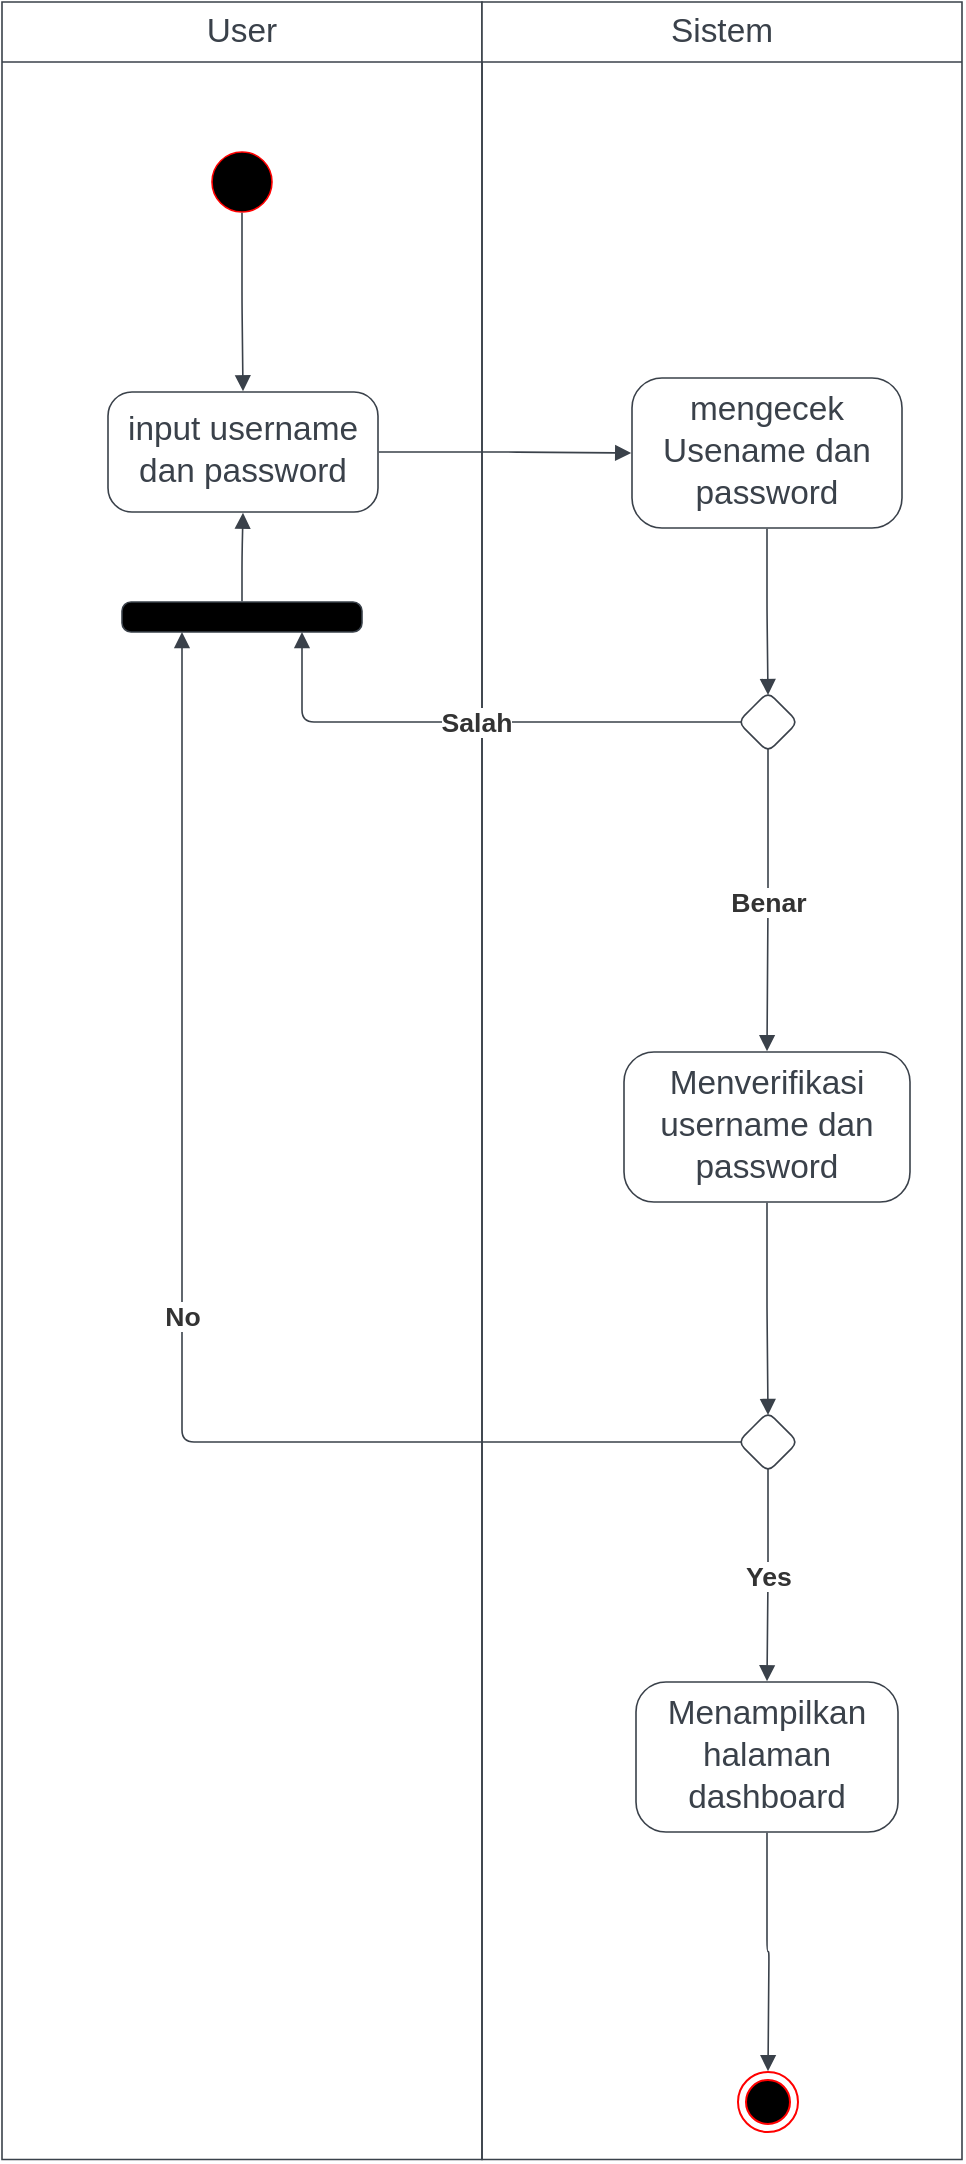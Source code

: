 <mxfile version="21.1.4" type="github" pages="2">
  <diagram name="Page-1" id="GmFtkJCidTMTxOJwpe9g">
    <mxGraphModel dx="1050" dy="541" grid="1" gridSize="10" guides="1" tooltips="1" connect="1" arrows="1" fold="1" page="1" pageScale="1" pageWidth="850" pageHeight="1100" math="0" shadow="0">
      <root>
        <mxCell id="0" />
        <mxCell id="1" parent="0" />
        <mxCell id="xtsd_CawFZIZJIQlBOCX-1" value="" style="fillColor=none;strokeColor=none;pointerEvents=0;fontStyle=0;html=1;whiteSpace=wrap;container=1;collapsible=0;childLayout=stackLayout;resizeParent=1;dropTarget=0;fontSize=13;spacing=0;strokeOpacity=100;rounded=1;absoluteArcSize=1;arcSize=9;strokeWidth=0.8;" vertex="1" parent="1">
          <mxGeometry x="225" y="165" width="240" height="1078.75" as="geometry" />
        </mxCell>
        <mxCell id="xtsd_CawFZIZJIQlBOCX-2" value="User" style="swimlane;html=1;whiteSpace=wrap;connectable=0;fontStyle=0;startSize=30;dropTarget=0;rounded=0;spacing=0;strokeColor=#3a414a;strokeOpacity=100;strokeWidth=0.8;container=1;pointerEvents=0;collapsible=0;recursiveResize=0;fontSize=16.7;fontColor=#3a414a;" vertex="1" parent="xtsd_CawFZIZJIQlBOCX-1">
          <mxGeometry width="240" height="1078.75" as="geometry" />
        </mxCell>
        <mxCell id="xtsd_CawFZIZJIQlBOCX-3" value="" style="fillColor=none;strokeColor=none;pointerEvents=0;fontStyle=0;html=1;whiteSpace=wrap;container=1;collapsible=0;childLayout=stackLayout;resizeParent=1;dropTarget=0;fontSize=13;spacing=0;strokeOpacity=100;rounded=1;absoluteArcSize=1;arcSize=9;strokeWidth=0.8;" vertex="1" parent="1">
          <mxGeometry x="465" y="165" width="240" height="1078.75" as="geometry" />
        </mxCell>
        <mxCell id="xtsd_CawFZIZJIQlBOCX-4" value="Sistem" style="swimlane;html=1;whiteSpace=wrap;connectable=0;fontStyle=0;startSize=30;dropTarget=0;rounded=0;spacing=0;strokeColor=#3a414a;strokeOpacity=100;strokeWidth=0.8;container=1;pointerEvents=0;collapsible=0;recursiveResize=0;fontSize=16.7;fontColor=#3a414a;" vertex="1" parent="xtsd_CawFZIZJIQlBOCX-3">
          <mxGeometry width="240" height="1078.75" as="geometry" />
        </mxCell>
        <mxCell id="xtsd_CawFZIZJIQlBOCX-5" value="" style="html=1;overflow=block;blockSpacing=1;whiteSpace=wrap;ellipse;fillColor=#000000;fontSize=13;spacing=0;strokeColor=#FF0000;strokeOpacity=100;rounded=1;absoluteArcSize=1;arcSize=9;strokeWidth=0.8;lucidId=6C6LS0C.vJaK;" vertex="1" parent="1">
          <mxGeometry x="330" y="240" width="30" height="30" as="geometry" />
        </mxCell>
        <mxCell id="xtsd_CawFZIZJIQlBOCX-6" value="&lt;div style=&quot;display: flex; justify-content: center; text-align: center; align-items: baseline; font-size: 0; line-height: 1.25;margin-top: -2px;&quot;&gt;&lt;span&gt;&lt;span style=&quot;font-size:16.7px;color:#3a414a;&quot;&gt;input username dan password&lt;/span&gt;&lt;/span&gt;&lt;/div&gt;" style="rounded=1;arcSize=20;whiteSpace=wrap;overflow=block;blockSpacing=1;html=1;fontSize=13;spacing=0;strokeColor=#3a414a;strokeOpacity=100;strokeWidth=0.8;" vertex="1" parent="1">
          <mxGeometry x="278" y="360" width="135" height="60" as="geometry" />
        </mxCell>
        <mxCell id="xtsd_CawFZIZJIQlBOCX-7" value="&lt;div style=&quot;display: flex; justify-content: center; text-align: center; align-items: baseline; font-size: 0; line-height: 1.25;margin-top: -2px;&quot;&gt;&lt;span&gt;&lt;span style=&quot;font-size:16.7px;color:#3a414a;&quot;&gt;mengecek Usename dan password&lt;/span&gt;&lt;/span&gt;&lt;/div&gt;" style="rounded=1;arcSize=20;whiteSpace=wrap;overflow=block;blockSpacing=1;html=1;fontSize=13;spacing=0;strokeColor=#3a414a;strokeOpacity=100;strokeWidth=0.8;" vertex="1" parent="1">
          <mxGeometry x="540" y="353" width="135" height="75" as="geometry" />
        </mxCell>
        <mxCell id="xtsd_CawFZIZJIQlBOCX-8" value="" style="html=1;jettySize=18;whiteSpace=wrap;fontSize=13;strokeColor=#3a414a;strokeOpacity=100;strokeWidth=0.8;rounded=1;arcSize=12;edgeStyle=orthogonalEdgeStyle;startArrow=none;endArrow=block;endFill=1;exitX=0.5;exitY=1.013;exitPerimeter=0;entryX=0.5;entryY=-0.006;entryPerimeter=0;lucidId=LH6LDHy.SX9O;" edge="1" parent="1" source="xtsd_CawFZIZJIQlBOCX-5" target="xtsd_CawFZIZJIQlBOCX-6">
          <mxGeometry width="100" height="100" relative="1" as="geometry">
            <Array as="points" />
          </mxGeometry>
        </mxCell>
        <mxCell id="xtsd_CawFZIZJIQlBOCX-9" value="" style="html=1;jettySize=18;whiteSpace=wrap;fontSize=13;strokeColor=#3a414a;strokeOpacity=100;strokeWidth=0.8;rounded=1;arcSize=12;edgeStyle=orthogonalEdgeStyle;startArrow=none;endArrow=block;endFill=1;exitX=1.003;exitY=0.5;exitPerimeter=0;entryX=-0.003;entryY=0.5;entryPerimeter=0;lucidId=OH6LhLTKJwkX;" edge="1" parent="1" source="xtsd_CawFZIZJIQlBOCX-6" target="xtsd_CawFZIZJIQlBOCX-7">
          <mxGeometry width="100" height="100" relative="1" as="geometry">
            <Array as="points" />
          </mxGeometry>
        </mxCell>
        <mxCell id="xtsd_CawFZIZJIQlBOCX-10" value="" style="html=1;overflow=block;blockSpacing=1;whiteSpace=wrap;shape=rhombus;fontSize=13;spacing=0;strokeColor=#3a414a;strokeOpacity=100;rounded=1;absoluteArcSize=1;arcSize=9;strokeWidth=0.8;lucidId=YH6LPpz3KE2Y;" vertex="1" parent="1">
          <mxGeometry x="593" y="510" width="30" height="30" as="geometry" />
        </mxCell>
        <mxCell id="xtsd_CawFZIZJIQlBOCX-11" value="" style="html=1;jettySize=18;whiteSpace=wrap;fontSize=13;strokeColor=#3a414a;strokeOpacity=100;strokeWidth=0.8;rounded=1;arcSize=12;edgeStyle=orthogonalEdgeStyle;startArrow=none;endArrow=block;endFill=1;exitX=0.5;exitY=1.005;exitPerimeter=0;entryX=0.5;entryY=0.05;entryPerimeter=0;lucidId=2H6LCRGqpR-H;" edge="1" parent="1" source="xtsd_CawFZIZJIQlBOCX-7" target="xtsd_CawFZIZJIQlBOCX-10">
          <mxGeometry width="100" height="100" relative="1" as="geometry">
            <Array as="points" />
          </mxGeometry>
        </mxCell>
        <mxCell id="xtsd_CawFZIZJIQlBOCX-12" value="" style="html=1;jettySize=18;whiteSpace=wrap;fontSize=13.3;fontColor=#333333;fontStyle=1;strokeColor=#3a414a;strokeOpacity=100;strokeWidth=0.8;rounded=1;arcSize=12;edgeStyle=orthogonalEdgeStyle;startArrow=none;endArrow=block;endFill=1;exitX=0.5;exitY=0.95;exitPerimeter=0;entryX=0.5;entryY=-0.005;entryPerimeter=0;lucidId=7H6LPeJtjO~q;" edge="1" parent="1" source="xtsd_CawFZIZJIQlBOCX-10" target="xtsd_CawFZIZJIQlBOCX-14">
          <mxGeometry width="100" height="100" relative="1" as="geometry">
            <Array as="points" />
          </mxGeometry>
        </mxCell>
        <mxCell id="xtsd_CawFZIZJIQlBOCX-13" value="Benar" style="text;html=1;resizable=0;labelBackgroundColor=default;align=center;verticalAlign=middle;fontStyle=1;fontColor=#333333;fontSize=13.3;" vertex="1" parent="xtsd_CawFZIZJIQlBOCX-12">
          <mxGeometry relative="1" as="geometry" />
        </mxCell>
        <mxCell id="xtsd_CawFZIZJIQlBOCX-14" value="&lt;div style=&quot;display: flex; justify-content: center; text-align: center; align-items: baseline; font-size: 0; line-height: 1.25;margin-top: -2px;&quot;&gt;&lt;span&gt;&lt;span style=&quot;font-size:16.7px;color:#3a414a;&quot;&gt;Menverifikasi username dan password &lt;/span&gt;&lt;/span&gt;&lt;/div&gt;" style="rounded=1;arcSize=20;whiteSpace=wrap;overflow=block;blockSpacing=1;html=1;fontSize=13;spacing=0;strokeColor=#3a414a;strokeOpacity=100;strokeWidth=0.8;" vertex="1" parent="1">
          <mxGeometry x="536" y="690" width="143" height="75" as="geometry" />
        </mxCell>
        <mxCell id="xtsd_CawFZIZJIQlBOCX-15" value="" style="html=1;overflow=block;blockSpacing=1;whiteSpace=wrap;shape=rhombus;fontSize=13;spacing=0;strokeColor=#3a414a;strokeOpacity=100;rounded=1;absoluteArcSize=1;arcSize=9;strokeWidth=0.8;lucidId=rK6LPUkktGsR;" vertex="1" parent="1">
          <mxGeometry x="593" y="870" width="30" height="30" as="geometry" />
        </mxCell>
        <mxCell id="xtsd_CawFZIZJIQlBOCX-16" value="" style="html=1;jettySize=18;whiteSpace=wrap;fontSize=13.3;fontColor=#333333;fontStyle=1;strokeColor=#3a414a;strokeOpacity=100;strokeWidth=0.8;rounded=1;arcSize=12;edgeStyle=orthogonalEdgeStyle;startArrow=none;endArrow=block;endFill=1;exitX=0.05;exitY=0.5;exitPerimeter=0;entryX=0.75;entryY=1;entryPerimeter=0;lucidId=YK6Ltbmd7Ewh;" edge="1" parent="1" source="xtsd_CawFZIZJIQlBOCX-10" target="xtsd_CawFZIZJIQlBOCX-21">
          <mxGeometry width="100" height="100" relative="1" as="geometry">
            <Array as="points" />
          </mxGeometry>
        </mxCell>
        <mxCell id="xtsd_CawFZIZJIQlBOCX-17" value="Salah" style="text;html=1;resizable=0;labelBackgroundColor=default;align=center;verticalAlign=middle;fontStyle=1;fontColor=#333333;fontSize=13.3;" vertex="1" parent="xtsd_CawFZIZJIQlBOCX-16">
          <mxGeometry relative="1" as="geometry" />
        </mxCell>
        <mxCell id="xtsd_CawFZIZJIQlBOCX-18" value="" style="html=1;jettySize=18;whiteSpace=wrap;fontSize=13;strokeColor=#3a414a;strokeOpacity=100;strokeWidth=0.8;rounded=1;arcSize=12;edgeStyle=orthogonalEdgeStyle;startArrow=none;endArrow=block;endFill=1;exitX=0.5;exitY=1.005;exitPerimeter=0;entryX=0.5;entryY=0.05;entryPerimeter=0;lucidId=2K6LYISjTUFE;" edge="1" parent="1" source="xtsd_CawFZIZJIQlBOCX-14" target="xtsd_CawFZIZJIQlBOCX-15">
          <mxGeometry width="100" height="100" relative="1" as="geometry">
            <Array as="points" />
          </mxGeometry>
        </mxCell>
        <mxCell id="xtsd_CawFZIZJIQlBOCX-19" value="" style="html=1;jettySize=18;whiteSpace=wrap;fontSize=13.3;fontColor=#333333;fontStyle=1;strokeColor=#3a414a;strokeOpacity=100;strokeWidth=0.8;rounded=1;arcSize=12;edgeStyle=orthogonalEdgeStyle;startArrow=none;endArrow=block;endFill=1;exitX=0.5;exitY=0.95;exitPerimeter=0;entryX=0.5;entryY=-0.005;entryPerimeter=0;lucidId=8K6Loswvo1sq;" edge="1" parent="1" source="xtsd_CawFZIZJIQlBOCX-15" target="xtsd_CawFZIZJIQlBOCX-25">
          <mxGeometry width="100" height="100" relative="1" as="geometry">
            <Array as="points" />
          </mxGeometry>
        </mxCell>
        <mxCell id="xtsd_CawFZIZJIQlBOCX-20" value="Yes" style="text;html=1;resizable=0;labelBackgroundColor=default;align=center;verticalAlign=middle;fontStyle=1;fontColor=#333333;fontSize=13.3;" vertex="1" parent="xtsd_CawFZIZJIQlBOCX-19">
          <mxGeometry relative="1" as="geometry" />
        </mxCell>
        <mxCell id="xtsd_CawFZIZJIQlBOCX-21" value="" style="html=1;overflow=block;blockSpacing=1;whiteSpace=wrap;fillColor=#000000;fontSize=13;spacing=0;strokeColor=#3a414a;strokeOpacity=100;rounded=1;absoluteArcSize=1;arcSize=9;strokeWidth=0.8;lucidId=5O6LasLw4X9Y;" vertex="1" parent="1">
          <mxGeometry x="285" y="465" width="120" height="15" as="geometry" />
        </mxCell>
        <mxCell id="xtsd_CawFZIZJIQlBOCX-22" value="" style="html=1;jettySize=18;whiteSpace=wrap;fontSize=13.3;fontColor=#333333;fontStyle=1;strokeColor=#3a414a;strokeOpacity=100;strokeWidth=0.8;rounded=1;arcSize=12;edgeStyle=orthogonalEdgeStyle;startArrow=none;endArrow=block;endFill=1;exitX=0.05;exitY=0.5;exitPerimeter=0;entryX=0.25;entryY=1;entryPerimeter=0;lucidId=qP6Lr2VeCsY4;" edge="1" parent="1" source="xtsd_CawFZIZJIQlBOCX-15" target="xtsd_CawFZIZJIQlBOCX-21">
          <mxGeometry width="100" height="100" relative="1" as="geometry">
            <Array as="points" />
          </mxGeometry>
        </mxCell>
        <mxCell id="xtsd_CawFZIZJIQlBOCX-23" value="No" style="text;html=1;resizable=0;labelBackgroundColor=default;align=center;verticalAlign=middle;fontStyle=1;fontColor=#333333;fontSize=13.3;" vertex="1" parent="xtsd_CawFZIZJIQlBOCX-22">
          <mxGeometry relative="1" as="geometry" />
        </mxCell>
        <mxCell id="xtsd_CawFZIZJIQlBOCX-24" value="" style="html=1;jettySize=18;whiteSpace=wrap;fontSize=13;strokeColor=#3a414a;strokeOpacity=100;strokeWidth=0.8;rounded=1;arcSize=12;edgeStyle=orthogonalEdgeStyle;startArrow=none;endArrow=block;endFill=1;exitX=0.5;exitY=-0.025;exitPerimeter=0;entryX=0.5;entryY=1.006;entryPerimeter=0;lucidId=sP6LZ-V7ZHV0;" edge="1" parent="1" source="xtsd_CawFZIZJIQlBOCX-21" target="xtsd_CawFZIZJIQlBOCX-6">
          <mxGeometry width="100" height="100" relative="1" as="geometry">
            <Array as="points" />
          </mxGeometry>
        </mxCell>
        <mxCell id="xtsd_CawFZIZJIQlBOCX-25" value="&lt;div style=&quot;display: flex; justify-content: center; text-align: center; align-items: baseline; font-size: 0; line-height: 1.25;margin-top: -2px;&quot;&gt;&lt;span&gt;&lt;span style=&quot;font-size:16.7px;color:#3a414a;&quot;&gt;Menampilkan halaman dashboard&lt;/span&gt;&lt;/span&gt;&lt;/div&gt;" style="rounded=1;arcSize=20;whiteSpace=wrap;overflow=block;blockSpacing=1;html=1;fontSize=13;spacing=0;strokeColor=#3a414a;strokeOpacity=100;strokeWidth=0.8;" vertex="1" parent="1">
          <mxGeometry x="542" y="1005" width="131" height="75" as="geometry" />
        </mxCell>
        <mxCell id="xtsd_CawFZIZJIQlBOCX-26" value="" style="html=1;jettySize=18;whiteSpace=wrap;fontSize=13;strokeColor=#3a414a;strokeOpacity=100;strokeWidth=0.8;rounded=1;arcSize=12;edgeStyle=orthogonalEdgeStyle;startArrow=none;endArrow=block;endFill=1;exitX=0.5;exitY=1.005;exitPerimeter=0;entryX=0.5;entryY=-0.013;entryPerimeter=0;lucidId=AQ6Lvy33gR5P;" edge="1" parent="1" source="xtsd_CawFZIZJIQlBOCX-25">
          <mxGeometry width="100" height="100" relative="1" as="geometry">
            <Array as="points" />
            <mxPoint x="608" y="1199.61" as="targetPoint" />
          </mxGeometry>
        </mxCell>
        <mxCell id="xtsd_CawFZIZJIQlBOCX-27" value="" style="ellipse;html=1;shape=endState;fillColor=#000000;strokeColor=#ff0000;" vertex="1" parent="1">
          <mxGeometry x="593" y="1200" width="30" height="30" as="geometry" />
        </mxCell>
      </root>
    </mxGraphModel>
  </diagram>
  <diagram id="LGC08f7eszh7wGB709hu" name="Page-2">
    <mxGraphModel dx="1050" dy="541" grid="1" gridSize="10" guides="1" tooltips="1" connect="1" arrows="1" fold="1" page="1" pageScale="1" pageWidth="850" pageHeight="1100" math="0" shadow="0">
      <root>
        <mxCell id="0" />
        <mxCell id="1" parent="0" />
        <mxCell id="0xgky_BF-MWJoNnFOsaU-1" value="" style="fillColor=none;strokeColor=none;pointerEvents=0;fontStyle=0;html=1;whiteSpace=wrap;container=1;collapsible=0;childLayout=stackLayout;resizeParent=1;dropTarget=0;fontSize=13;spacing=0;strokeOpacity=100;rounded=1;absoluteArcSize=1;arcSize=9;strokeWidth=0.8;" vertex="1" parent="1">
          <mxGeometry x="240" y="225" width="240" height="1108.75" as="geometry" />
        </mxCell>
        <mxCell id="0xgky_BF-MWJoNnFOsaU-2" value="Staff Penjualan" style="swimlane;html=1;whiteSpace=wrap;connectable=0;fontStyle=0;startSize=30;dropTarget=0;rounded=0;spacing=0;strokeColor=#3a414a;strokeOpacity=100;strokeWidth=0.8;container=1;pointerEvents=0;collapsible=0;recursiveResize=0;fontSize=16.7;fontColor=#3a414a;" vertex="1" parent="0xgky_BF-MWJoNnFOsaU-1">
          <mxGeometry width="240" height="1108.75" as="geometry" />
        </mxCell>
        <mxCell id="0xgky_BF-MWJoNnFOsaU-3" value="" style="fillColor=none;strokeColor=none;pointerEvents=0;fontStyle=0;html=1;whiteSpace=wrap;container=1;collapsible=0;childLayout=stackLayout;resizeParent=1;dropTarget=0;fontSize=13;spacing=0;strokeOpacity=100;rounded=1;absoluteArcSize=1;arcSize=9;strokeWidth=0.8;" vertex="1" parent="1">
          <mxGeometry x="480" y="225" width="240" height="1108.75" as="geometry" />
        </mxCell>
        <mxCell id="0xgky_BF-MWJoNnFOsaU-4" value="Sistem" style="swimlane;html=1;whiteSpace=wrap;connectable=0;fontStyle=0;startSize=30;dropTarget=0;rounded=0;spacing=0;strokeColor=#3a414a;strokeOpacity=100;strokeWidth=0.8;container=1;pointerEvents=0;collapsible=0;recursiveResize=0;fontSize=16.7;fontColor=#3a414a;" vertex="1" parent="0xgky_BF-MWJoNnFOsaU-3">
          <mxGeometry width="240" height="1108.75" as="geometry" />
        </mxCell>
        <mxCell id="0xgky_BF-MWJoNnFOsaU-5" value="" style="html=1;overflow=block;blockSpacing=1;whiteSpace=wrap;ellipse;fillColor=#000000;fontSize=13;spacing=0;strokeColor=#FF0000;strokeOpacity=100;rounded=1;absoluteArcSize=1;arcSize=9;strokeWidth=0.8;lucidId=q16L1mu7JEJM;" vertex="1" parent="1">
          <mxGeometry x="347.5" y="285" width="25" height="25" as="geometry" />
        </mxCell>
        <mxCell id="0xgky_BF-MWJoNnFOsaU-6" value="&lt;div style=&quot;display: flex; justify-content: center; text-align: center; align-items: baseline; font-size: 0; line-height: 1.25;margin-top: -2px;&quot;&gt;&lt;span&gt;&lt;span style=&quot;font-size:16.7px;color:#3a414a;&quot;&gt;Melihat pesanan yang masuk&lt;/span&gt;&lt;/span&gt;&lt;/div&gt;" style="rounded=1;arcSize=20;whiteSpace=wrap;overflow=block;blockSpacing=1;html=1;fontSize=13;spacing=0;strokeColor=#3a414a;strokeOpacity=100;strokeWidth=0.8;" vertex="1" parent="1">
          <mxGeometry x="293" y="375" width="135" height="60" as="geometry" />
        </mxCell>
        <mxCell id="0xgky_BF-MWJoNnFOsaU-7" value="" style="html=1;jettySize=18;whiteSpace=wrap;fontSize=13;strokeColor=#3a414a;strokeOpacity=100;strokeWidth=0.8;rounded=1;arcSize=12;edgeStyle=orthogonalEdgeStyle;startArrow=none;endArrow=block;endFill=1;exitX=0.5;exitY=1.013;exitPerimeter=0;entryX=0.5;entryY=-0.006;entryPerimeter=0;lucidId=z66LbxzcsQRL;" edge="1" parent="1" source="0xgky_BF-MWJoNnFOsaU-5" target="0xgky_BF-MWJoNnFOsaU-6">
          <mxGeometry width="100" height="100" relative="1" as="geometry">
            <Array as="points" />
          </mxGeometry>
        </mxCell>
        <mxCell id="0xgky_BF-MWJoNnFOsaU-8" value="" style="html=1;overflow=block;blockSpacing=1;whiteSpace=wrap;shape=rhombus;fontSize=13;spacing=0;strokeColor=#3a414a;strokeOpacity=100;rounded=1;absoluteArcSize=1;arcSize=9;strokeWidth=0.8;lucidId=F66Lh73EEj_6;" vertex="1" parent="1">
          <mxGeometry x="345" y="540" width="30" height="30" as="geometry" />
        </mxCell>
        <mxCell id="0xgky_BF-MWJoNnFOsaU-9" value="" style="html=1;jettySize=18;whiteSpace=wrap;fontSize=13;strokeColor=#3a414a;strokeOpacity=100;strokeWidth=0.8;rounded=1;arcSize=12;edgeStyle=orthogonalEdgeStyle;startArrow=none;endArrow=block;endFill=1;exitX=0.5;exitY=1.006;exitPerimeter=0;entryX=0.5;entryY=0.05;entryPerimeter=0;lucidId=.66LWYlRSWNM;" edge="1" parent="1" source="0xgky_BF-MWJoNnFOsaU-6" target="0xgky_BF-MWJoNnFOsaU-8">
          <mxGeometry width="100" height="100" relative="1" as="geometry">
            <Array as="points" />
          </mxGeometry>
        </mxCell>
        <mxCell id="0xgky_BF-MWJoNnFOsaU-10" value="" style="html=1;jettySize=18;whiteSpace=wrap;fontSize=13.3;fontColor=#333333;fontStyle=1;strokeColor=#3a414a;strokeOpacity=100;strokeWidth=0.8;rounded=1;arcSize=12;edgeStyle=orthogonalEdgeStyle;startArrow=none;endArrow=block;endFill=1;exitX=0.5;exitY=0.95;exitPerimeter=0;entryX=0.5;entryY=-0.006;entryPerimeter=0;lucidId=d76Lx10Tu7Fg;" edge="1" parent="1" source="0xgky_BF-MWJoNnFOsaU-8" target="0xgky_BF-MWJoNnFOsaU-15">
          <mxGeometry width="100" height="100" relative="1" as="geometry">
            <Array as="points" />
          </mxGeometry>
        </mxCell>
        <mxCell id="0xgky_BF-MWJoNnFOsaU-11" value="ada" style="text;html=1;resizable=0;labelBackgroundColor=default;align=center;verticalAlign=middle;fontStyle=1;fontColor=#333333;fontSize=13.3;" vertex="1" parent="0xgky_BF-MWJoNnFOsaU-10">
          <mxGeometry relative="1" as="geometry" />
        </mxCell>
        <mxCell id="0xgky_BF-MWJoNnFOsaU-12" value="&lt;div style=&quot;display: flex; justify-content: center; text-align: center; align-items: baseline; font-size: 0; line-height: 1.25;margin-top: -2px;&quot;&gt;&lt;span&gt;&lt;span style=&quot;font-size:16.7px;color:#3a414a;&quot;&gt;tidak ada pesanan&lt;/span&gt;&lt;/span&gt;&lt;/div&gt;" style="rounded=1;arcSize=20;whiteSpace=wrap;overflow=block;blockSpacing=1;html=1;fontSize=13;spacing=0;strokeColor=#3a414a;strokeOpacity=100;strokeWidth=0.8;" vertex="1" parent="1">
          <mxGeometry x="555" y="525" width="120" height="60" as="geometry" />
        </mxCell>
        <mxCell id="0xgky_BF-MWJoNnFOsaU-13" value="" style="html=1;jettySize=18;whiteSpace=wrap;fontSize=13.3;fontColor=#333333;fontStyle=1;strokeColor=#3a414a;strokeOpacity=100;strokeWidth=0.8;rounded=1;arcSize=12;edgeStyle=orthogonalEdgeStyle;startArrow=none;endArrow=block;endFill=1;exitX=0.95;exitY=0.5;exitPerimeter=0;entryX=-0.003;entryY=0.5;entryPerimeter=0;lucidId=vd7LyqYDy8Jr;" edge="1" parent="1" source="0xgky_BF-MWJoNnFOsaU-8" target="0xgky_BF-MWJoNnFOsaU-12">
          <mxGeometry width="100" height="100" relative="1" as="geometry">
            <Array as="points" />
          </mxGeometry>
        </mxCell>
        <mxCell id="0xgky_BF-MWJoNnFOsaU-14" value="tidak ada" style="text;html=1;resizable=0;labelBackgroundColor=default;align=center;verticalAlign=middle;fontStyle=1;fontColor=#333333;fontSize=13.3;" vertex="1" parent="0xgky_BF-MWJoNnFOsaU-13">
          <mxGeometry x="-0.175" relative="1" as="geometry" />
        </mxCell>
        <mxCell id="0xgky_BF-MWJoNnFOsaU-15" value="&lt;div style=&quot;display: flex; justify-content: center; text-align: center; align-items: baseline; font-size: 0; line-height: 1.25;margin-top: -2px;&quot;&gt;&lt;span&gt;&lt;span style=&quot;font-size:16.7px;color:#3a414a;&quot;&gt;melihat detail pesanan&lt;/span&gt;&lt;/span&gt;&lt;/div&gt;" style="rounded=1;arcSize=20;whiteSpace=wrap;overflow=block;blockSpacing=1;html=1;fontSize=13;spacing=0;strokeColor=#3a414a;strokeOpacity=100;strokeWidth=0.8;" vertex="1" parent="1">
          <mxGeometry x="300" y="690" width="120" height="60" as="geometry" />
        </mxCell>
        <mxCell id="0xgky_BF-MWJoNnFOsaU-16" value="&lt;div style=&quot;display: flex; justify-content: center; text-align: center; align-items: baseline; font-size: 0; line-height: 1.25;margin-top: -2px;&quot;&gt;&lt;span&gt;&lt;span style=&quot;font-size:16.7px;color:#3a414a;&quot;&gt;menampilkan detail pesanan&lt;/span&gt;&lt;/span&gt;&lt;/div&gt;" style="rounded=1;arcSize=20;whiteSpace=wrap;overflow=block;blockSpacing=1;html=1;fontSize=13;spacing=0;strokeColor=#3a414a;strokeOpacity=100;strokeWidth=0.8;" vertex="1" parent="1">
          <mxGeometry x="555" y="690" width="135" height="60" as="geometry" />
        </mxCell>
        <mxCell id="0xgky_BF-MWJoNnFOsaU-17" value="" style="html=1;jettySize=18;whiteSpace=wrap;fontSize=13;strokeColor=#3a414a;strokeOpacity=100;strokeWidth=0.8;rounded=1;arcSize=12;edgeStyle=orthogonalEdgeStyle;startArrow=none;endArrow=block;endFill=1;exitX=1.003;exitY=0.5;exitPerimeter=0;entryX=-0.003;entryY=0.5;entryPerimeter=0;lucidId=ve7Le.sZ9xoW;" edge="1" parent="1" source="0xgky_BF-MWJoNnFOsaU-15" target="0xgky_BF-MWJoNnFOsaU-16">
          <mxGeometry width="100" height="100" relative="1" as="geometry">
            <Array as="points" />
          </mxGeometry>
        </mxCell>
        <mxCell id="0xgky_BF-MWJoNnFOsaU-18" value="" style="html=1;jettySize=18;whiteSpace=wrap;fontSize=13;strokeColor=#3a414a;strokeOpacity=100;strokeWidth=0.8;rounded=1;arcSize=12;edgeStyle=orthogonalEdgeStyle;startArrow=none;endArrow=block;endFill=1;exitX=0.5;exitY=1.006;exitPerimeter=0;entryX=0.5;entryY=-0.006;entryPerimeter=0;lucidId=Hh7L_uubVYB8;" edge="1" parent="1" source="0xgky_BF-MWJoNnFOsaU-16" target="0xgky_BF-MWJoNnFOsaU-19">
          <mxGeometry width="100" height="100" relative="1" as="geometry">
            <Array as="points" />
          </mxGeometry>
        </mxCell>
        <mxCell id="0xgky_BF-MWJoNnFOsaU-19" value="&lt;div style=&quot;display: flex; justify-content: center; text-align: center; align-items: baseline; font-size: 0; line-height: 1.25;margin-top: -2px;&quot;&gt;&lt;span&gt;&lt;span style=&quot;font-size:16.7px;color:#3a414a;&quot;&gt;Memproses pesanan&lt;/span&gt;&lt;/span&gt;&lt;/div&gt;" style="rounded=1;arcSize=20;whiteSpace=wrap;overflow=block;blockSpacing=1;html=1;fontSize=13;spacing=0;strokeColor=#3a414a;strokeOpacity=100;strokeWidth=0.8;" vertex="1" parent="1">
          <mxGeometry x="300" y="900" width="120" height="60" as="geometry" />
        </mxCell>
        <mxCell id="0xgky_BF-MWJoNnFOsaU-20" value="&lt;div style=&quot;display: flex; justify-content: center; text-align: center; align-items: baseline; font-size: 0; line-height: 1.25;margin-top: -2px;&quot;&gt;&lt;span&gt;&lt;span style=&quot;font-size:16.7px;color:#3a414a;&quot;&gt;Memperbarui  status pesanan menjadi pesanan sedang diproses&lt;/span&gt;&lt;/span&gt;&lt;/div&gt;" style="rounded=1;arcSize=20;whiteSpace=wrap;overflow=block;blockSpacing=1;html=1;fontSize=13;spacing=0;strokeColor=#3a414a;strokeOpacity=100;strokeWidth=0.8;" vertex="1" parent="1">
          <mxGeometry x="544" y="885" width="158" height="98" as="geometry" />
        </mxCell>
        <mxCell id="0xgky_BF-MWJoNnFOsaU-21" value="" style="html=1;jettySize=18;whiteSpace=wrap;fontSize=13;strokeColor=#3a414a;strokeOpacity=100;strokeWidth=0.8;rounded=1;arcSize=12;edgeStyle=orthogonalEdgeStyle;startArrow=none;endArrow=block;endFill=1;exitX=1.003;exitY=0.5;exitPerimeter=0;entryX=-0.002;entryY=0.462;entryPerimeter=0;lucidId=Ds7LAEpniXuG;" edge="1" parent="1" source="0xgky_BF-MWJoNnFOsaU-19" target="0xgky_BF-MWJoNnFOsaU-20">
          <mxGeometry width="100" height="100" relative="1" as="geometry">
            <Array as="points" />
          </mxGeometry>
        </mxCell>
        <mxCell id="0xgky_BF-MWJoNnFOsaU-22" value="&lt;div style=&quot;display: flex; justify-content: center; text-align: center; align-items: baseline; font-size: 0; line-height: 1.25;margin-top: -2px;&quot;&gt;&lt;span&gt;&lt;span style=&quot;font-size:16.7px;color:#3a414a;&quot;&gt;Pesanan selesai&lt;/span&gt;&lt;/span&gt;&lt;/div&gt;" style="rounded=1;arcSize=20;whiteSpace=wrap;overflow=block;blockSpacing=1;html=1;fontSize=13;spacing=0;strokeColor=#3a414a;strokeOpacity=100;strokeWidth=0.8;" vertex="1" parent="1">
          <mxGeometry x="308" y="1035" width="120" height="60" as="geometry" />
        </mxCell>
        <mxCell id="0xgky_BF-MWJoNnFOsaU-23" value="" style="html=1;jettySize=18;whiteSpace=wrap;fontSize=13;strokeColor=#3a414a;strokeOpacity=100;strokeWidth=0.8;rounded=1;arcSize=12;edgeStyle=orthogonalEdgeStyle;startArrow=none;endArrow=block;endFill=1;exitX=0.5;exitY=1.004;exitPerimeter=0;entryX=1.003;entryY=0.5;entryPerimeter=0;lucidId=5s7Lcp~RA6qy;" edge="1" parent="1" source="0xgky_BF-MWJoNnFOsaU-20" target="0xgky_BF-MWJoNnFOsaU-22">
          <mxGeometry width="100" height="100" relative="1" as="geometry">
            <Array as="points" />
          </mxGeometry>
        </mxCell>
        <mxCell id="0xgky_BF-MWJoNnFOsaU-24" value="&lt;div style=&quot;display: flex; justify-content: center; text-align: center; align-items: baseline; font-size: 0; line-height: 1.25;margin-top: -2px;&quot;&gt;&lt;span&gt;&lt;span style=&quot;font-size:16.7px;color:#3a414a;&quot;&gt;Memperbarui status pesanan menjadi selesai&lt;/span&gt;&lt;/span&gt;&lt;/div&gt;" style="rounded=1;arcSize=20;whiteSpace=wrap;overflow=block;blockSpacing=1;html=1;fontSize=13;spacing=0;strokeColor=#3a414a;strokeOpacity=100;strokeWidth=0.8;" vertex="1" parent="1">
          <mxGeometry x="540" y="1125" width="135" height="75" as="geometry" />
        </mxCell>
        <mxCell id="0xgky_BF-MWJoNnFOsaU-25" value="" style="html=1;jettySize=18;whiteSpace=wrap;fontSize=13;strokeColor=#3a414a;strokeOpacity=100;strokeWidth=0.8;rounded=1;arcSize=12;edgeStyle=orthogonalEdgeStyle;startArrow=none;endArrow=block;endFill=1;exitX=0.5;exitY=1.006;exitPerimeter=0;entryX=-0.003;entryY=0.5;entryPerimeter=0;lucidId=Gt7LzeeueTcs;" edge="1" parent="1" source="0xgky_BF-MWJoNnFOsaU-22" target="0xgky_BF-MWJoNnFOsaU-24">
          <mxGeometry width="100" height="100" relative="1" as="geometry">
            <Array as="points" />
          </mxGeometry>
        </mxCell>
        <mxCell id="0xgky_BF-MWJoNnFOsaU-26" value="" style="html=1;jettySize=18;whiteSpace=wrap;fontSize=13;strokeColor=#3a414a;strokeOpacity=100;strokeWidth=0.8;rounded=1;arcSize=12;edgeStyle=orthogonalEdgeStyle;startArrow=none;endArrow=block;endFill=1;exitX=0.5;exitY=1.005;exitPerimeter=0;entryX=0.5;entryY=-0.013;entryPerimeter=0;lucidId=fw7LP---9n1c;" edge="1" parent="1" source="0xgky_BF-MWJoNnFOsaU-24">
          <mxGeometry width="100" height="100" relative="1" as="geometry">
            <Array as="points" />
            <mxPoint x="608" y="1289.61" as="targetPoint" />
          </mxGeometry>
        </mxCell>
        <mxCell id="0xgky_BF-MWJoNnFOsaU-27" value="" style="ellipse;html=1;shape=endState;fillColor=#000000;strokeColor=#ff0000;" vertex="1" parent="1">
          <mxGeometry x="593" y="1290" width="30" height="30" as="geometry" />
        </mxCell>
      </root>
    </mxGraphModel>
  </diagram>
</mxfile>
